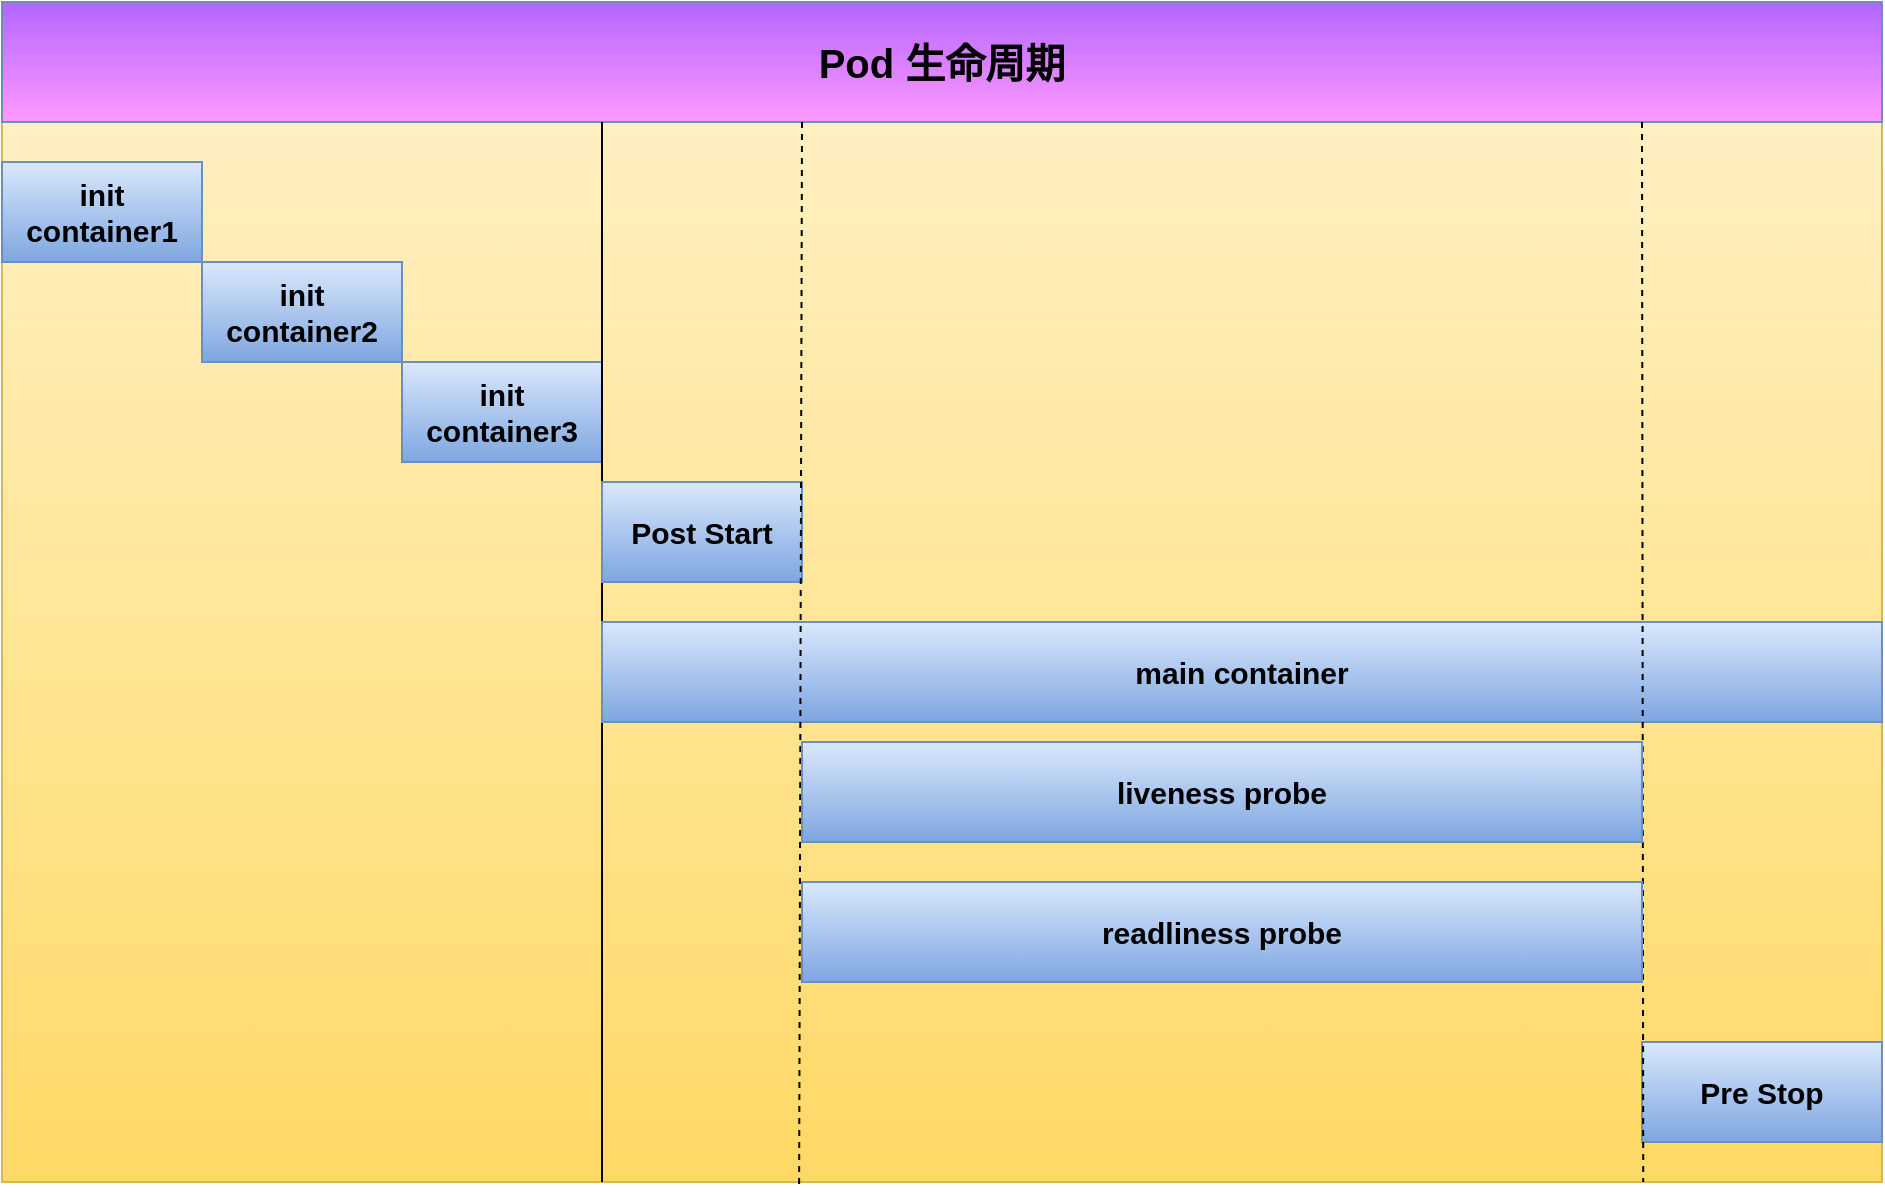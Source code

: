 <mxfile version="20.3.6" type="device"><diagram id="Fo9weI1p0ElInWYwD-yR" name="第 1 页"><mxGraphModel dx="1186" dy="745" grid="1" gridSize="10" guides="1" tooltips="1" connect="1" arrows="1" fold="1" page="1" pageScale="1" pageWidth="827" pageHeight="1169" math="0" shadow="0"><root><mxCell id="0"/><mxCell id="1" parent="0"/><mxCell id="ftroILYDmG_v3AvUcZG9-2" value="" style="rounded=0;whiteSpace=wrap;html=1;fillColor=#fff2cc;gradientColor=#ffd966;strokeColor=#d6b656;" vertex="1" parent="1"><mxGeometry x="90" y="50" width="940" height="590" as="geometry"/></mxCell><mxCell id="ftroILYDmG_v3AvUcZG9-3" value="Pod 生命周期" style="rounded=0;whiteSpace=wrap;html=1;fontSize=20;fontStyle=1;fillColor=#B266FF;gradientColor=#FF99FF;strokeColor=#6c8ebf;" vertex="1" parent="1"><mxGeometry x="90" y="50" width="940" height="60" as="geometry"/></mxCell><mxCell id="ftroILYDmG_v3AvUcZG9-4" value="init&lt;br style=&quot;font-size: 15px;&quot;&gt;container1" style="rounded=0;whiteSpace=wrap;html=1;fontSize=15;fontStyle=1;fillColor=#dae8fc;gradientColor=#7ea6e0;strokeColor=#6c8ebf;" vertex="1" parent="1"><mxGeometry x="90" y="130" width="100" height="50" as="geometry"/></mxCell><mxCell id="ftroILYDmG_v3AvUcZG9-5" value="init&lt;br style=&quot;font-size: 15px;&quot;&gt;container2" style="rounded=0;whiteSpace=wrap;html=1;fontSize=15;fontStyle=1;fillColor=#dae8fc;gradientColor=#7ea6e0;strokeColor=#6c8ebf;" vertex="1" parent="1"><mxGeometry x="190" y="180" width="100" height="50" as="geometry"/></mxCell><mxCell id="ftroILYDmG_v3AvUcZG9-6" value="init&lt;br style=&quot;font-size: 15px;&quot;&gt;container3" style="rounded=0;whiteSpace=wrap;html=1;fontSize=15;fontStyle=1;fillColor=#dae8fc;gradientColor=#7ea6e0;strokeColor=#6c8ebf;" vertex="1" parent="1"><mxGeometry x="290" y="230" width="100" height="50" as="geometry"/></mxCell><mxCell id="ftroILYDmG_v3AvUcZG9-8" value="" style="endArrow=none;html=1;rounded=0;fontSize=15;exitX=0.5;exitY=1;exitDx=0;exitDy=0;" edge="1" parent="1"><mxGeometry width="50" height="50" relative="1" as="geometry"><mxPoint x="390" y="110" as="sourcePoint"/><mxPoint x="390" y="640" as="targetPoint"/></mxGeometry></mxCell><mxCell id="ftroILYDmG_v3AvUcZG9-9" value="Post Start" style="rounded=0;whiteSpace=wrap;html=1;fontSize=15;fontStyle=1;fillColor=#dae8fc;gradientColor=#7ea6e0;strokeColor=#6c8ebf;" vertex="1" parent="1"><mxGeometry x="390" y="290" width="100" height="50" as="geometry"/></mxCell><mxCell id="ftroILYDmG_v3AvUcZG9-11" value="Pre Stop" style="rounded=0;whiteSpace=wrap;html=1;fontSize=15;fontStyle=1;fillColor=#dae8fc;gradientColor=#7ea6e0;strokeColor=#6c8ebf;" vertex="1" parent="1"><mxGeometry x="910" y="570" width="120" height="50" as="geometry"/></mxCell><mxCell id="ftroILYDmG_v3AvUcZG9-13" value="main container" style="rounded=0;whiteSpace=wrap;html=1;fontSize=15;fontStyle=1;fillColor=#dae8fc;gradientColor=#7ea6e0;strokeColor=#6c8ebf;" vertex="1" parent="1"><mxGeometry x="390" y="360" width="640" height="50" as="geometry"/></mxCell><mxCell id="ftroILYDmG_v3AvUcZG9-12" value="" style="endArrow=none;html=1;rounded=0;fontSize=15;exitX=0.5;exitY=1;exitDx=0;exitDy=0;entryX=0.873;entryY=1;entryDx=0;entryDy=0;dashed=1;entryPerimeter=0;" edge="1" parent="1" target="ftroILYDmG_v3AvUcZG9-2"><mxGeometry width="50" height="50" relative="1" as="geometry"><mxPoint x="910" y="110" as="sourcePoint"/><mxPoint x="910" y="520" as="targetPoint"/></mxGeometry></mxCell><mxCell id="ftroILYDmG_v3AvUcZG9-10" value="" style="endArrow=none;html=1;rounded=0;fontSize=15;exitX=0.5;exitY=1;exitDx=0;exitDy=0;entryX=0.424;entryY=1.005;entryDx=0;entryDy=0;dashed=1;entryPerimeter=0;" edge="1" parent="1" target="ftroILYDmG_v3AvUcZG9-2"><mxGeometry width="50" height="50" relative="1" as="geometry"><mxPoint x="490" y="110" as="sourcePoint"/><mxPoint x="490" y="520" as="targetPoint"/></mxGeometry></mxCell><mxCell id="ftroILYDmG_v3AvUcZG9-14" value="liveness probe" style="rounded=0;whiteSpace=wrap;html=1;fontSize=15;fontStyle=1;fillColor=#dae8fc;gradientColor=#7ea6e0;strokeColor=#6c8ebf;" vertex="1" parent="1"><mxGeometry x="490" y="420" width="420" height="50" as="geometry"/></mxCell><mxCell id="ftroILYDmG_v3AvUcZG9-15" value="readliness probe" style="rounded=0;whiteSpace=wrap;html=1;fontSize=15;fontStyle=1;fillColor=#dae8fc;gradientColor=#7ea6e0;strokeColor=#6c8ebf;" vertex="1" parent="1"><mxGeometry x="490" y="490" width="420" height="50" as="geometry"/></mxCell></root></mxGraphModel></diagram></mxfile>